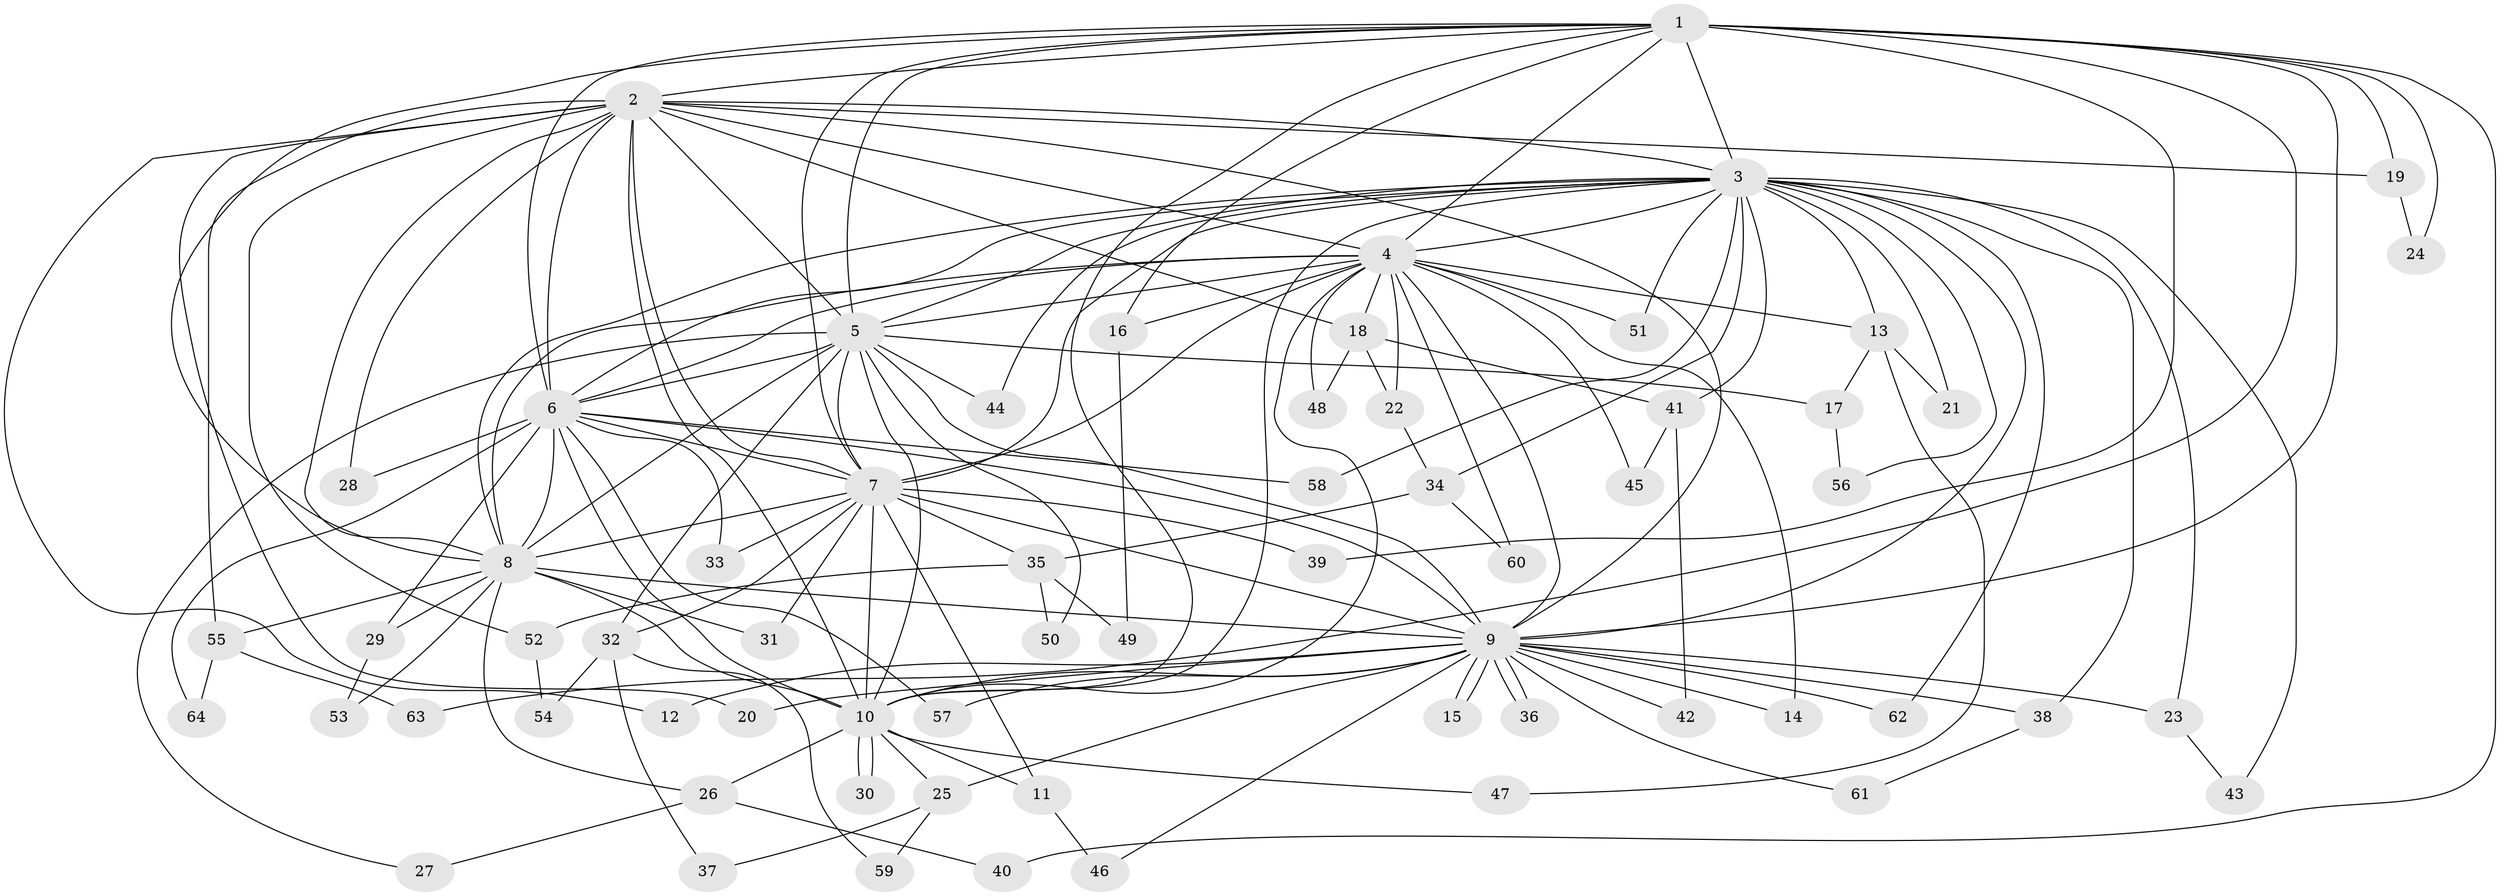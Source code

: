 // Generated by graph-tools (version 1.1) at 2025/25/03/09/25 03:25:45]
// undirected, 64 vertices, 153 edges
graph export_dot {
graph [start="1"]
  node [color=gray90,style=filled];
  1;
  2;
  3;
  4;
  5;
  6;
  7;
  8;
  9;
  10;
  11;
  12;
  13;
  14;
  15;
  16;
  17;
  18;
  19;
  20;
  21;
  22;
  23;
  24;
  25;
  26;
  27;
  28;
  29;
  30;
  31;
  32;
  33;
  34;
  35;
  36;
  37;
  38;
  39;
  40;
  41;
  42;
  43;
  44;
  45;
  46;
  47;
  48;
  49;
  50;
  51;
  52;
  53;
  54;
  55;
  56;
  57;
  58;
  59;
  60;
  61;
  62;
  63;
  64;
  1 -- 2;
  1 -- 3;
  1 -- 4;
  1 -- 5;
  1 -- 6;
  1 -- 7;
  1 -- 8;
  1 -- 9;
  1 -- 10;
  1 -- 16;
  1 -- 19;
  1 -- 24;
  1 -- 39;
  1 -- 40;
  1 -- 63;
  2 -- 3;
  2 -- 4;
  2 -- 5;
  2 -- 6;
  2 -- 7;
  2 -- 8;
  2 -- 9;
  2 -- 10;
  2 -- 12;
  2 -- 18;
  2 -- 19;
  2 -- 20;
  2 -- 28;
  2 -- 52;
  2 -- 55;
  3 -- 4;
  3 -- 5;
  3 -- 6;
  3 -- 7;
  3 -- 8;
  3 -- 9;
  3 -- 10;
  3 -- 13;
  3 -- 21;
  3 -- 23;
  3 -- 34;
  3 -- 38;
  3 -- 41;
  3 -- 43;
  3 -- 44;
  3 -- 51;
  3 -- 56;
  3 -- 58;
  3 -- 62;
  4 -- 5;
  4 -- 6;
  4 -- 7;
  4 -- 8;
  4 -- 9;
  4 -- 10;
  4 -- 13;
  4 -- 14;
  4 -- 16;
  4 -- 18;
  4 -- 22;
  4 -- 45;
  4 -- 48;
  4 -- 51;
  4 -- 60;
  5 -- 6;
  5 -- 7;
  5 -- 8;
  5 -- 9;
  5 -- 10;
  5 -- 17;
  5 -- 27;
  5 -- 32;
  5 -- 44;
  5 -- 50;
  6 -- 7;
  6 -- 8;
  6 -- 9;
  6 -- 10;
  6 -- 28;
  6 -- 29;
  6 -- 33;
  6 -- 57;
  6 -- 58;
  6 -- 64;
  7 -- 8;
  7 -- 9;
  7 -- 10;
  7 -- 11;
  7 -- 31;
  7 -- 32;
  7 -- 33;
  7 -- 35;
  7 -- 39;
  8 -- 9;
  8 -- 10;
  8 -- 26;
  8 -- 29;
  8 -- 31;
  8 -- 53;
  8 -- 55;
  9 -- 10;
  9 -- 12;
  9 -- 14;
  9 -- 15;
  9 -- 15;
  9 -- 20;
  9 -- 23;
  9 -- 25;
  9 -- 36;
  9 -- 36;
  9 -- 38;
  9 -- 42;
  9 -- 46;
  9 -- 57;
  9 -- 61;
  9 -- 62;
  10 -- 11;
  10 -- 25;
  10 -- 26;
  10 -- 30;
  10 -- 30;
  10 -- 47;
  11 -- 46;
  13 -- 17;
  13 -- 21;
  13 -- 47;
  16 -- 49;
  17 -- 56;
  18 -- 22;
  18 -- 41;
  18 -- 48;
  19 -- 24;
  22 -- 34;
  23 -- 43;
  25 -- 37;
  25 -- 59;
  26 -- 27;
  26 -- 40;
  29 -- 53;
  32 -- 37;
  32 -- 54;
  32 -- 59;
  34 -- 35;
  34 -- 60;
  35 -- 49;
  35 -- 50;
  35 -- 52;
  38 -- 61;
  41 -- 42;
  41 -- 45;
  52 -- 54;
  55 -- 63;
  55 -- 64;
}
